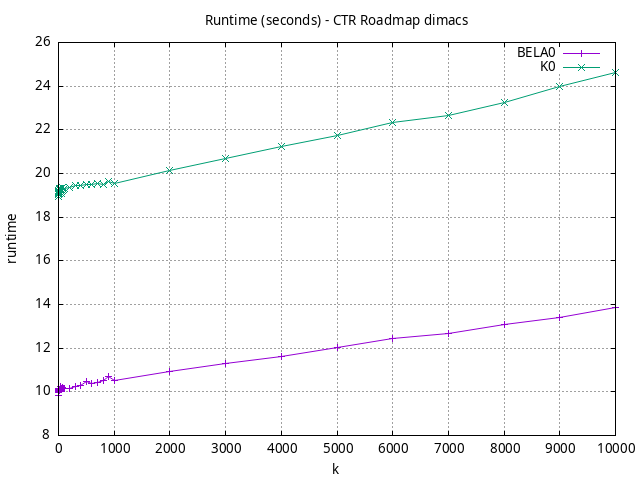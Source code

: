 #!/usr/bin/gnuplot
# -*- coding: utf-8 -*-
#
# results/roadmap/dimacs/CTR/USA-road-d.CTR.brute-force.runtime.gnuplot
#
# Started on 01/09/2024 14:31:30
# Author: Carlos Linares López
set grid
set xlabel "k"
set ylabel "runtime"

set title "Runtime (seconds) - CTR Roadmap dimacs"

set terminal png enhanced font "Ariel,10"
set output 'USA-road-d.CTR.brute-force.runtime.png'

plot "-" title "BELA0"      with linesp, "-" title "K0"      with linesp

	1 9.84724062
	2 9.987301099999998
	3 10.020764790000001
	4 10.14843048
	5 10.09992214
	6 10.0562921
	7 10.113234040000002
	8 10.11049259
	9 10.12401473
	10 10.044821939999999
	20 10.11049181
	30 10.23655899
	40 10.174383380000002
	50 10.16688508
	60 10.141596040000001
	70 10.15915135
	80 10.21982527
	90 10.160391310000001
	100 10.16907575
	200 10.17122013
	300 10.24954899
	400 10.28692057
	500 10.483675640000001
	600 10.370882770000001
	700 10.447593219999998
	800 10.512884510000001
	900 10.713175619999998
	1000 10.5209364
	2000 10.93254228
	3000 11.289191620000002
	4000 11.609997759999999
	5000 12.0114344
	6000 12.452177489999999
	7000 12.693650250000001
	8000 13.0612266
	9000 13.4020906
	10000 13.850718500000001
end
	1 18.96929676
	2 19.086541150000002
	3 19.10271601
	4 19.12721379
	5 19.22106457
	6 19.03217716
	7 19.190634949999996
	8 19.15263595
	9 19.30449991
	10 19.091929720000003
	20 19.266851550000002
	30 19.32365122
	40 19.28947397
	50 19.155125659999996
	60 19.06166842
	70 19.226039770000003
	80 19.346458820000002
	90 19.281601010000003
	100 19.31343816
	200 19.347517789999998
	300 19.434298209999998
	400 19.428476619999998
	500 19.500767409999998
	600 19.47620106
	700 19.528669869999998
	800 19.473933189999997
	900 19.62163916
	1000 19.542749719999996
	2000 20.159258249999997
	3000 20.706887459999997
	4000 21.24865527
	5000 21.733835709999997
	6000 22.35494304
	7000 22.6644092
	8000 23.2439037
	9000 23.965723599999997
	10000 24.626225199999993
end
